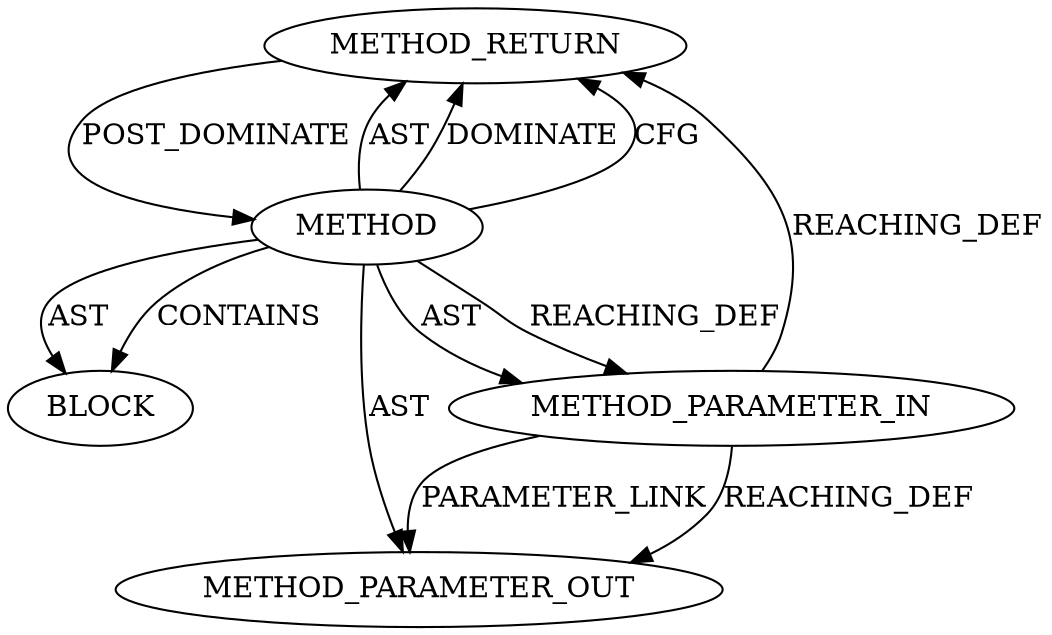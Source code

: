 digraph {
  809 [label=METHOD_RETURN ORDER=2 CODE="RET" TYPE_FULL_NAME="ANY" EVALUATION_STRATEGY="BY_VALUE"]
  808 [label=BLOCK ORDER=1 ARGUMENT_INDEX=1 CODE="<empty>" TYPE_FULL_NAME="ANY"]
  968 [label=METHOD_PARAMETER_OUT ORDER=1 CODE="p1" IS_VARIADIC=false TYPE_FULL_NAME="ANY" EVALUATION_STRATEGY="BY_VALUE" INDEX=1 NAME="p1"]
  806 [label=METHOD AST_PARENT_TYPE="NAMESPACE_BLOCK" AST_PARENT_FULL_NAME="<global>" ORDER=0 CODE="<empty>" FULL_NAME="EVP_MD_CTX_reset" IS_EXTERNAL=true FILENAME="<empty>" SIGNATURE="" NAME="EVP_MD_CTX_reset"]
  807 [label=METHOD_PARAMETER_IN ORDER=1 CODE="p1" IS_VARIADIC=false TYPE_FULL_NAME="ANY" EVALUATION_STRATEGY="BY_VALUE" INDEX=1 NAME="p1"]
  806 -> 809 [label=AST ]
  806 -> 808 [label=AST ]
  806 -> 968 [label=AST ]
  807 -> 809 [label=REACHING_DEF VARIABLE="p1"]
  806 -> 807 [label=AST ]
  806 -> 809 [label=DOMINATE ]
  809 -> 806 [label=POST_DOMINATE ]
  806 -> 809 [label=CFG ]
  806 -> 807 [label=REACHING_DEF VARIABLE=""]
  807 -> 968 [label=PARAMETER_LINK ]
  806 -> 808 [label=CONTAINS ]
  807 -> 968 [label=REACHING_DEF VARIABLE="p1"]
}
